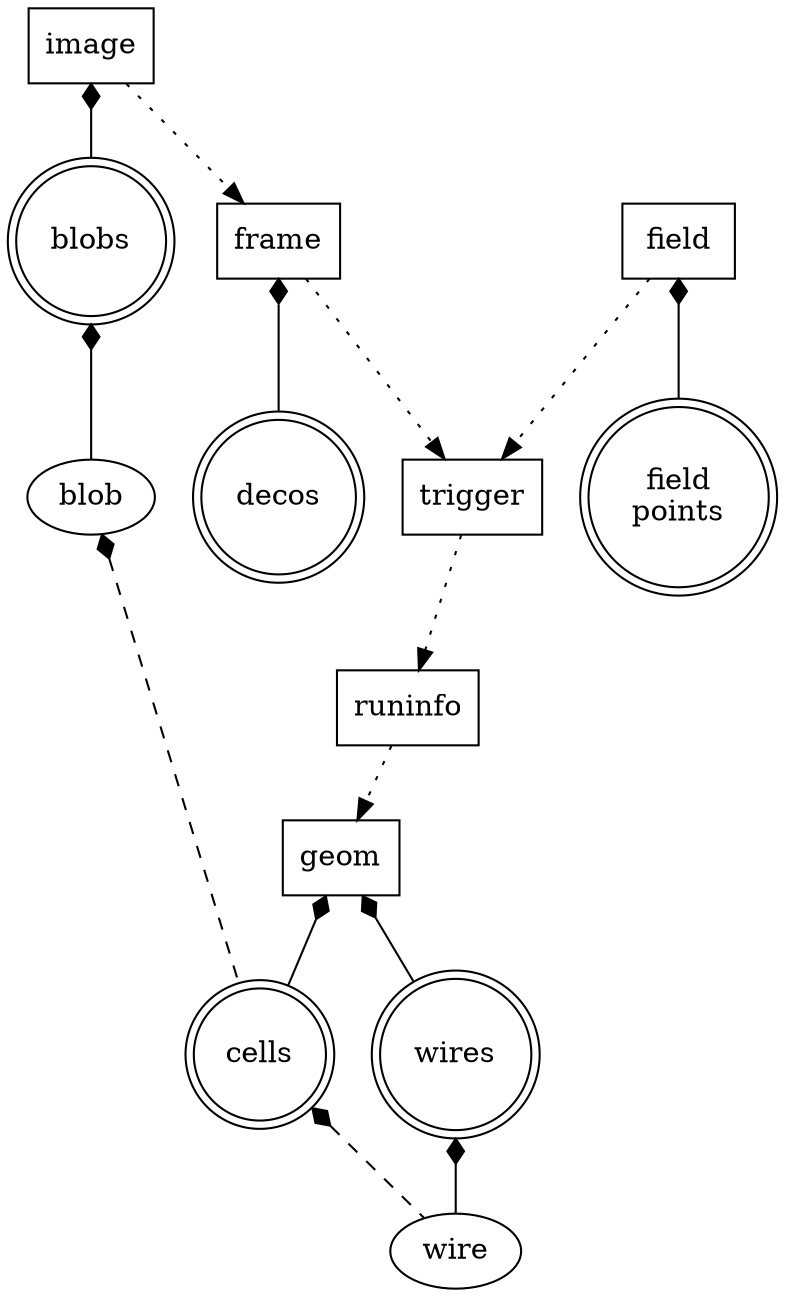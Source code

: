 digraph Xdata {
	geom[shape=box];
	runinfo[shape=box];
	trigger[shape=box];
	frame[shape=box];
	field[shape=box];
	image[shape=box];
	
	blobs[shape=doublecircle];
	decos[shape=doublecircle];
	points[shape=doublecircle,label="field\npoints"];
	wires[shape=doublecircle];
	cells[shape=doublecircle];


	geom->wires[arrowtail=diamond,dir=back];
	geom->cells[arrowtail=diamond,dir=back];
	image->blobs[arrowtail=diamond,dir=back];
	blobs->blob[arrowtail=diamond,dir=back];
	wires->wire[arrowtail=diamond,dir=back];
	frame->decos[arrowtail=diamond,dir=back];
	field->points[arrowtail=diamond,dir=back];

	runinfo->geom[weight=0,style=dotted];
	trigger->runinfo[weight=0,style=dotted];
	frame->trigger[weight=0,style=dotted];
	image->frame[weight=0,style=dotted];
	field->trigger[weight=0,style=dotted];

	blob->cells[arrowtail=diamond,dir=back,style=dashed,weight=0];
	cells->wire[arrowtail=diamond,dir=back,style=dashed,weight=0];

}